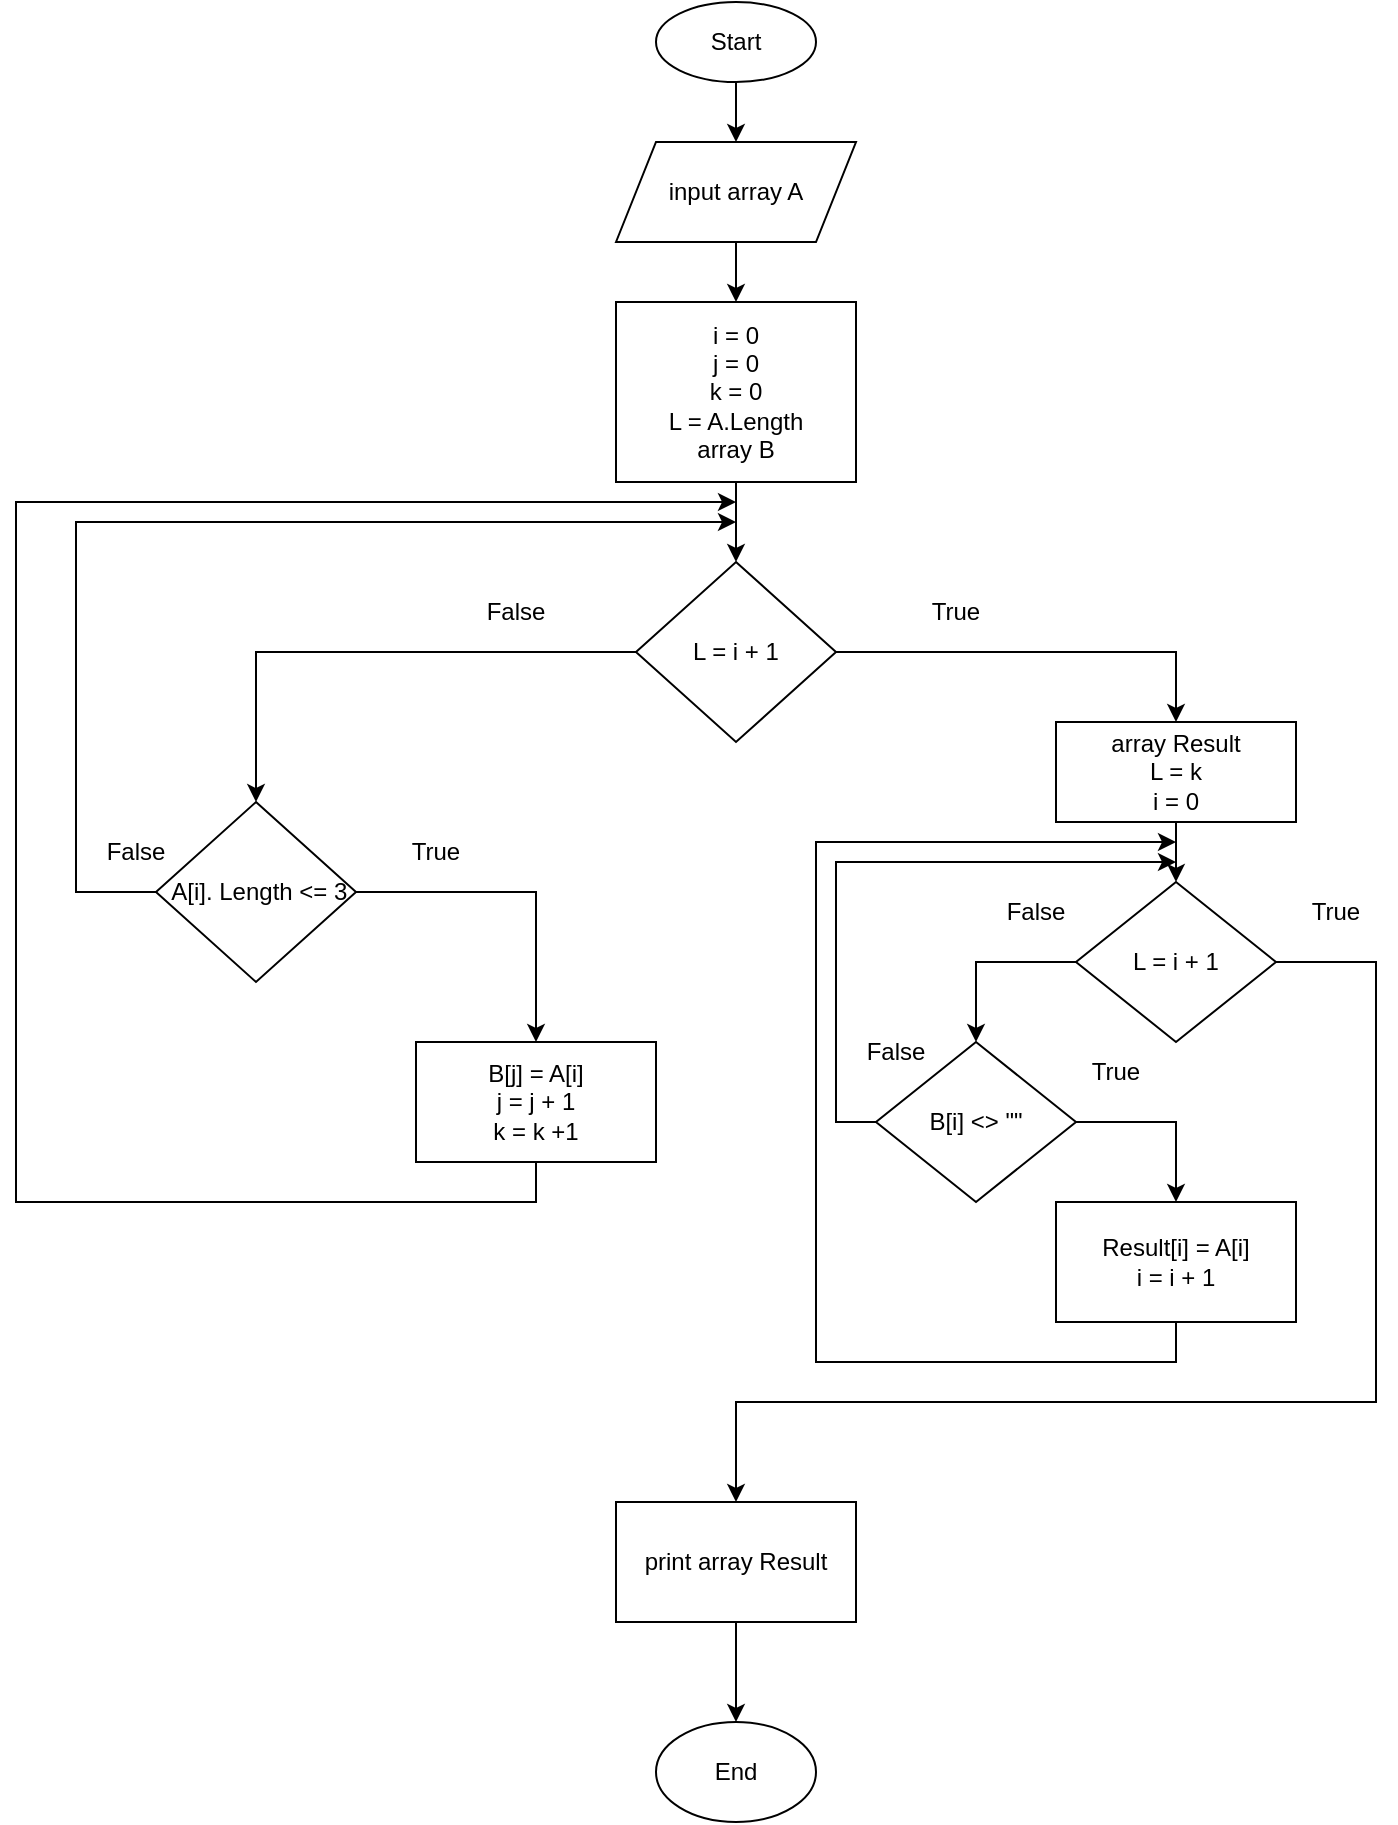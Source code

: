 <mxfile version="20.6.2" type="device"><diagram id="C5RBs43oDa-KdzZeNtuy" name="Page-1"><mxGraphModel dx="1422" dy="849" grid="1" gridSize="10" guides="1" tooltips="1" connect="1" arrows="1" fold="1" page="1" pageScale="1" pageWidth="827" pageHeight="1169" math="0" shadow="0"><root><mxCell id="WIyWlLk6GJQsqaUBKTNV-0"/><mxCell id="WIyWlLk6GJQsqaUBKTNV-1" parent="WIyWlLk6GJQsqaUBKTNV-0"/><mxCell id="UBtIOvbi58rUa-B70XeU-0" value="Start" style="ellipse;whiteSpace=wrap;html=1;" vertex="1" parent="WIyWlLk6GJQsqaUBKTNV-1"><mxGeometry x="360" y="40" width="80" height="40" as="geometry"/></mxCell><mxCell id="UBtIOvbi58rUa-B70XeU-1" value="input array A" style="shape=parallelogram;perimeter=parallelogramPerimeter;whiteSpace=wrap;html=1;fixedSize=1;" vertex="1" parent="WIyWlLk6GJQsqaUBKTNV-1"><mxGeometry x="340" y="110" width="120" height="50" as="geometry"/></mxCell><mxCell id="UBtIOvbi58rUa-B70XeU-2" value="&lt;div&gt;i = 0&lt;/div&gt;&lt;div&gt;j = 0&lt;/div&gt;&lt;div&gt;k = 0&lt;br&gt;&lt;/div&gt;&lt;div&gt;L = A.Length&lt;/div&gt;&lt;div&gt;array B&lt;br&gt;&lt;/div&gt;" style="rounded=0;whiteSpace=wrap;html=1;" vertex="1" parent="WIyWlLk6GJQsqaUBKTNV-1"><mxGeometry x="340" y="190" width="120" height="90" as="geometry"/></mxCell><mxCell id="UBtIOvbi58rUa-B70XeU-3" value="L = i + 1" style="rhombus;whiteSpace=wrap;html=1;" vertex="1" parent="WIyWlLk6GJQsqaUBKTNV-1"><mxGeometry x="350" y="320" width="100" height="90" as="geometry"/></mxCell><mxCell id="UBtIOvbi58rUa-B70XeU-5" value="&amp;nbsp;A[i]. Length &amp;lt;= 3" style="rhombus;whiteSpace=wrap;html=1;" vertex="1" parent="WIyWlLk6GJQsqaUBKTNV-1"><mxGeometry x="110" y="440" width="100" height="90" as="geometry"/></mxCell><mxCell id="UBtIOvbi58rUa-B70XeU-6" value="&lt;div&gt;B[j] = A[i]&lt;/div&gt;&lt;div&gt;j = j + 1&lt;/div&gt;&lt;div&gt;k = k +1&lt;br&gt;&lt;/div&gt;" style="rounded=0;whiteSpace=wrap;html=1;" vertex="1" parent="WIyWlLk6GJQsqaUBKTNV-1"><mxGeometry x="240" y="560" width="120" height="60" as="geometry"/></mxCell><mxCell id="UBtIOvbi58rUa-B70XeU-7" value="print array Result" style="rounded=0;whiteSpace=wrap;html=1;" vertex="1" parent="WIyWlLk6GJQsqaUBKTNV-1"><mxGeometry x="340" y="790" width="120" height="60" as="geometry"/></mxCell><mxCell id="UBtIOvbi58rUa-B70XeU-8" value="" style="endArrow=classic;html=1;rounded=0;exitX=0.5;exitY=1;exitDx=0;exitDy=0;" edge="1" parent="WIyWlLk6GJQsqaUBKTNV-1" source="UBtIOvbi58rUa-B70XeU-0"><mxGeometry width="50" height="50" relative="1" as="geometry"><mxPoint x="390" y="490" as="sourcePoint"/><mxPoint x="400" y="110" as="targetPoint"/></mxGeometry></mxCell><mxCell id="UBtIOvbi58rUa-B70XeU-9" value="" style="endArrow=classic;html=1;rounded=0;exitX=0.5;exitY=1;exitDx=0;exitDy=0;" edge="1" parent="WIyWlLk6GJQsqaUBKTNV-1" source="UBtIOvbi58rUa-B70XeU-1" target="UBtIOvbi58rUa-B70XeU-2"><mxGeometry width="50" height="50" relative="1" as="geometry"><mxPoint x="390" y="490" as="sourcePoint"/><mxPoint x="440" y="440" as="targetPoint"/></mxGeometry></mxCell><mxCell id="UBtIOvbi58rUa-B70XeU-10" value="" style="endArrow=classic;html=1;rounded=0;exitX=0.5;exitY=1;exitDx=0;exitDy=0;entryX=0.5;entryY=0;entryDx=0;entryDy=0;" edge="1" parent="WIyWlLk6GJQsqaUBKTNV-1" source="UBtIOvbi58rUa-B70XeU-2" target="UBtIOvbi58rUa-B70XeU-3"><mxGeometry width="50" height="50" relative="1" as="geometry"><mxPoint x="390" y="490" as="sourcePoint"/><mxPoint x="440" y="440" as="targetPoint"/></mxGeometry></mxCell><mxCell id="UBtIOvbi58rUa-B70XeU-11" value="" style="endArrow=classic;html=1;rounded=0;exitX=1;exitY=0.5;exitDx=0;exitDy=0;" edge="1" parent="WIyWlLk6GJQsqaUBKTNV-1" source="UBtIOvbi58rUa-B70XeU-3"><mxGeometry width="50" height="50" relative="1" as="geometry"><mxPoint x="390" y="490" as="sourcePoint"/><mxPoint x="620" y="400" as="targetPoint"/><Array as="points"><mxPoint x="620" y="365"/></Array></mxGeometry></mxCell><mxCell id="UBtIOvbi58rUa-B70XeU-12" value="" style="endArrow=classic;html=1;rounded=0;exitX=0;exitY=0.5;exitDx=0;exitDy=0;entryX=0.5;entryY=0;entryDx=0;entryDy=0;" edge="1" parent="WIyWlLk6GJQsqaUBKTNV-1" source="UBtIOvbi58rUa-B70XeU-3" target="UBtIOvbi58rUa-B70XeU-5"><mxGeometry width="50" height="50" relative="1" as="geometry"><mxPoint x="390" y="490" as="sourcePoint"/><mxPoint x="440" y="440" as="targetPoint"/><Array as="points"><mxPoint x="160" y="365"/></Array></mxGeometry></mxCell><mxCell id="UBtIOvbi58rUa-B70XeU-13" value="" style="endArrow=classic;html=1;rounded=0;exitX=1;exitY=0.5;exitDx=0;exitDy=0;entryX=0.5;entryY=0;entryDx=0;entryDy=0;" edge="1" parent="WIyWlLk6GJQsqaUBKTNV-1" source="UBtIOvbi58rUa-B70XeU-5" target="UBtIOvbi58rUa-B70XeU-6"><mxGeometry width="50" height="50" relative="1" as="geometry"><mxPoint x="390" y="490" as="sourcePoint"/><mxPoint x="440" y="440" as="targetPoint"/><Array as="points"><mxPoint x="300" y="485"/></Array></mxGeometry></mxCell><mxCell id="UBtIOvbi58rUa-B70XeU-18" value="End" style="ellipse;whiteSpace=wrap;html=1;" vertex="1" parent="WIyWlLk6GJQsqaUBKTNV-1"><mxGeometry x="360" y="900" width="80" height="50" as="geometry"/></mxCell><mxCell id="UBtIOvbi58rUa-B70XeU-19" value="True" style="text;html=1;strokeColor=none;fillColor=none;align=center;verticalAlign=middle;whiteSpace=wrap;rounded=0;" vertex="1" parent="WIyWlLk6GJQsqaUBKTNV-1"><mxGeometry x="480" y="330" width="60" height="30" as="geometry"/></mxCell><mxCell id="UBtIOvbi58rUa-B70XeU-20" value="False" style="text;html=1;strokeColor=none;fillColor=none;align=center;verticalAlign=middle;whiteSpace=wrap;rounded=0;" vertex="1" parent="WIyWlLk6GJQsqaUBKTNV-1"><mxGeometry x="260" y="330" width="60" height="30" as="geometry"/></mxCell><mxCell id="UBtIOvbi58rUa-B70XeU-21" value="True" style="text;html=1;strokeColor=none;fillColor=none;align=center;verticalAlign=middle;whiteSpace=wrap;rounded=0;" vertex="1" parent="WIyWlLk6GJQsqaUBKTNV-1"><mxGeometry x="220" y="450" width="60" height="30" as="geometry"/></mxCell><mxCell id="UBtIOvbi58rUa-B70XeU-22" value="False" style="text;html=1;strokeColor=none;fillColor=none;align=center;verticalAlign=middle;whiteSpace=wrap;rounded=0;" vertex="1" parent="WIyWlLk6GJQsqaUBKTNV-1"><mxGeometry x="70" y="450" width="60" height="30" as="geometry"/></mxCell><mxCell id="UBtIOvbi58rUa-B70XeU-23" value="" style="endArrow=classic;html=1;rounded=0;exitX=0;exitY=0.5;exitDx=0;exitDy=0;" edge="1" parent="WIyWlLk6GJQsqaUBKTNV-1" source="UBtIOvbi58rUa-B70XeU-5"><mxGeometry width="50" height="50" relative="1" as="geometry"><mxPoint x="390" y="490" as="sourcePoint"/><mxPoint x="400" y="300" as="targetPoint"/><Array as="points"><mxPoint x="70" y="485"/><mxPoint x="70" y="300"/></Array></mxGeometry></mxCell><mxCell id="UBtIOvbi58rUa-B70XeU-24" value="" style="endArrow=classic;html=1;rounded=0;exitX=0.5;exitY=1;exitDx=0;exitDy=0;" edge="1" parent="WIyWlLk6GJQsqaUBKTNV-1" source="UBtIOvbi58rUa-B70XeU-6"><mxGeometry width="50" height="50" relative="1" as="geometry"><mxPoint x="390" y="490" as="sourcePoint"/><mxPoint x="400" y="290" as="targetPoint"/><Array as="points"><mxPoint x="300" y="640"/><mxPoint x="40" y="640"/><mxPoint x="40" y="290"/></Array></mxGeometry></mxCell><mxCell id="UBtIOvbi58rUa-B70XeU-25" value="L = i + 1" style="rhombus;whiteSpace=wrap;html=1;" vertex="1" parent="WIyWlLk6GJQsqaUBKTNV-1"><mxGeometry x="570" y="480" width="100" height="80" as="geometry"/></mxCell><mxCell id="UBtIOvbi58rUa-B70XeU-26" value="&lt;div&gt;array Result&lt;/div&gt;&lt;div&gt;L = k&lt;/div&gt;&lt;div&gt;i = 0&lt;br&gt;&lt;/div&gt;" style="rounded=0;whiteSpace=wrap;html=1;" vertex="1" parent="WIyWlLk6GJQsqaUBKTNV-1"><mxGeometry x="560" y="400" width="120" height="50" as="geometry"/></mxCell><mxCell id="UBtIOvbi58rUa-B70XeU-27" value="&lt;div&gt;Result[i] = A[i]&lt;/div&gt;&lt;div&gt;i = i + 1&lt;/div&gt;" style="rounded=0;whiteSpace=wrap;html=1;" vertex="1" parent="WIyWlLk6GJQsqaUBKTNV-1"><mxGeometry x="560" y="640" width="120" height="60" as="geometry"/></mxCell><mxCell id="UBtIOvbi58rUa-B70XeU-28" value="B[i] &amp;lt;&amp;gt; &quot;&quot;" style="rhombus;whiteSpace=wrap;html=1;" vertex="1" parent="WIyWlLk6GJQsqaUBKTNV-1"><mxGeometry x="470" y="560" width="100" height="80" as="geometry"/></mxCell><mxCell id="UBtIOvbi58rUa-B70XeU-31" value="" style="endArrow=classic;html=1;rounded=0;exitX=0.5;exitY=1;exitDx=0;exitDy=0;" edge="1" parent="WIyWlLk6GJQsqaUBKTNV-1" source="UBtIOvbi58rUa-B70XeU-26" target="UBtIOvbi58rUa-B70XeU-25"><mxGeometry width="50" height="50" relative="1" as="geometry"><mxPoint x="390" y="610" as="sourcePoint"/><mxPoint x="440" y="560" as="targetPoint"/></mxGeometry></mxCell><mxCell id="UBtIOvbi58rUa-B70XeU-32" value="" style="endArrow=classic;html=1;rounded=0;exitX=0;exitY=0.5;exitDx=0;exitDy=0;entryX=0.5;entryY=0;entryDx=0;entryDy=0;" edge="1" parent="WIyWlLk6GJQsqaUBKTNV-1" source="UBtIOvbi58rUa-B70XeU-25" target="UBtIOvbi58rUa-B70XeU-28"><mxGeometry width="50" height="50" relative="1" as="geometry"><mxPoint x="390" y="610" as="sourcePoint"/><mxPoint x="440" y="560" as="targetPoint"/><Array as="points"><mxPoint x="520" y="520"/></Array></mxGeometry></mxCell><mxCell id="UBtIOvbi58rUa-B70XeU-33" value="False" style="text;html=1;strokeColor=none;fillColor=none;align=center;verticalAlign=middle;whiteSpace=wrap;rounded=0;" vertex="1" parent="WIyWlLk6GJQsqaUBKTNV-1"><mxGeometry x="520" y="480" width="60" height="30" as="geometry"/></mxCell><mxCell id="UBtIOvbi58rUa-B70XeU-34" value="True" style="text;html=1;strokeColor=none;fillColor=none;align=center;verticalAlign=middle;whiteSpace=wrap;rounded=0;" vertex="1" parent="WIyWlLk6GJQsqaUBKTNV-1"><mxGeometry x="670" y="480" width="60" height="30" as="geometry"/></mxCell><mxCell id="UBtIOvbi58rUa-B70XeU-35" value="" style="endArrow=classic;html=1;rounded=0;exitX=1;exitY=0.5;exitDx=0;exitDy=0;entryX=0.5;entryY=0;entryDx=0;entryDy=0;" edge="1" parent="WIyWlLk6GJQsqaUBKTNV-1" source="UBtIOvbi58rUa-B70XeU-25" target="UBtIOvbi58rUa-B70XeU-7"><mxGeometry width="50" height="50" relative="1" as="geometry"><mxPoint x="390" y="610" as="sourcePoint"/><mxPoint x="440" y="560" as="targetPoint"/><Array as="points"><mxPoint x="720" y="520"/><mxPoint x="720" y="740"/><mxPoint x="400" y="740"/></Array></mxGeometry></mxCell><mxCell id="UBtIOvbi58rUa-B70XeU-36" value="" style="endArrow=classic;html=1;rounded=0;exitX=0;exitY=0.5;exitDx=0;exitDy=0;" edge="1" parent="WIyWlLk6GJQsqaUBKTNV-1" source="UBtIOvbi58rUa-B70XeU-28"><mxGeometry width="50" height="50" relative="1" as="geometry"><mxPoint x="390" y="610" as="sourcePoint"/><mxPoint x="620" y="470" as="targetPoint"/><Array as="points"><mxPoint x="450" y="600"/><mxPoint x="450" y="470"/><mxPoint x="550" y="470"/></Array></mxGeometry></mxCell><mxCell id="UBtIOvbi58rUa-B70XeU-38" value="" style="endArrow=classic;html=1;rounded=0;exitX=0.5;exitY=1;exitDx=0;exitDy=0;" edge="1" parent="WIyWlLk6GJQsqaUBKTNV-1" source="UBtIOvbi58rUa-B70XeU-27"><mxGeometry width="50" height="50" relative="1" as="geometry"><mxPoint x="390" y="610" as="sourcePoint"/><mxPoint x="620" y="460" as="targetPoint"/><Array as="points"><mxPoint x="620" y="720"/><mxPoint x="440" y="720"/><mxPoint x="440" y="460"/></Array></mxGeometry></mxCell><mxCell id="UBtIOvbi58rUa-B70XeU-39" value="" style="endArrow=classic;html=1;rounded=0;exitX=1;exitY=0.5;exitDx=0;exitDy=0;entryX=0.5;entryY=0;entryDx=0;entryDy=0;" edge="1" parent="WIyWlLk6GJQsqaUBKTNV-1" source="UBtIOvbi58rUa-B70XeU-28" target="UBtIOvbi58rUa-B70XeU-27"><mxGeometry width="50" height="50" relative="1" as="geometry"><mxPoint x="390" y="610" as="sourcePoint"/><mxPoint x="440" y="560" as="targetPoint"/><Array as="points"><mxPoint x="620" y="600"/></Array></mxGeometry></mxCell><mxCell id="UBtIOvbi58rUa-B70XeU-40" value="" style="endArrow=classic;html=1;rounded=0;exitX=0.5;exitY=1;exitDx=0;exitDy=0;entryX=0.5;entryY=0;entryDx=0;entryDy=0;" edge="1" parent="WIyWlLk6GJQsqaUBKTNV-1" source="UBtIOvbi58rUa-B70XeU-7" target="UBtIOvbi58rUa-B70XeU-18"><mxGeometry width="50" height="50" relative="1" as="geometry"><mxPoint x="390" y="740" as="sourcePoint"/><mxPoint x="440" y="690" as="targetPoint"/></mxGeometry></mxCell><mxCell id="UBtIOvbi58rUa-B70XeU-41" value="True" style="text;html=1;strokeColor=none;fillColor=none;align=center;verticalAlign=middle;whiteSpace=wrap;rounded=0;" vertex="1" parent="WIyWlLk6GJQsqaUBKTNV-1"><mxGeometry x="560" y="560" width="60" height="30" as="geometry"/></mxCell><mxCell id="UBtIOvbi58rUa-B70XeU-42" value="False" style="text;html=1;strokeColor=none;fillColor=none;align=center;verticalAlign=middle;whiteSpace=wrap;rounded=0;" vertex="1" parent="WIyWlLk6GJQsqaUBKTNV-1"><mxGeometry x="450" y="550" width="60" height="30" as="geometry"/></mxCell></root></mxGraphModel></diagram></mxfile>